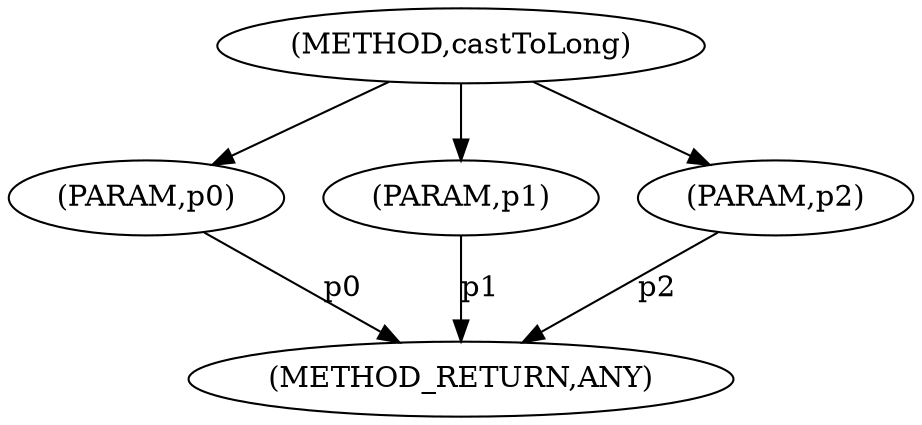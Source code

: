 digraph "castToLong" {  
"1813" [label = <(METHOD,castToLong)> ]
"1818" [label = <(METHOD_RETURN,ANY)> ]
"1814" [label = <(PARAM,p0)> ]
"1815" [label = <(PARAM,p1)> ]
"1816" [label = <(PARAM,p2)> ]
  "1814" -> "1818"  [ label = "p0"] 
  "1815" -> "1818"  [ label = "p1"] 
  "1816" -> "1818"  [ label = "p2"] 
  "1813" -> "1814" 
  "1813" -> "1815" 
  "1813" -> "1816" 
}
